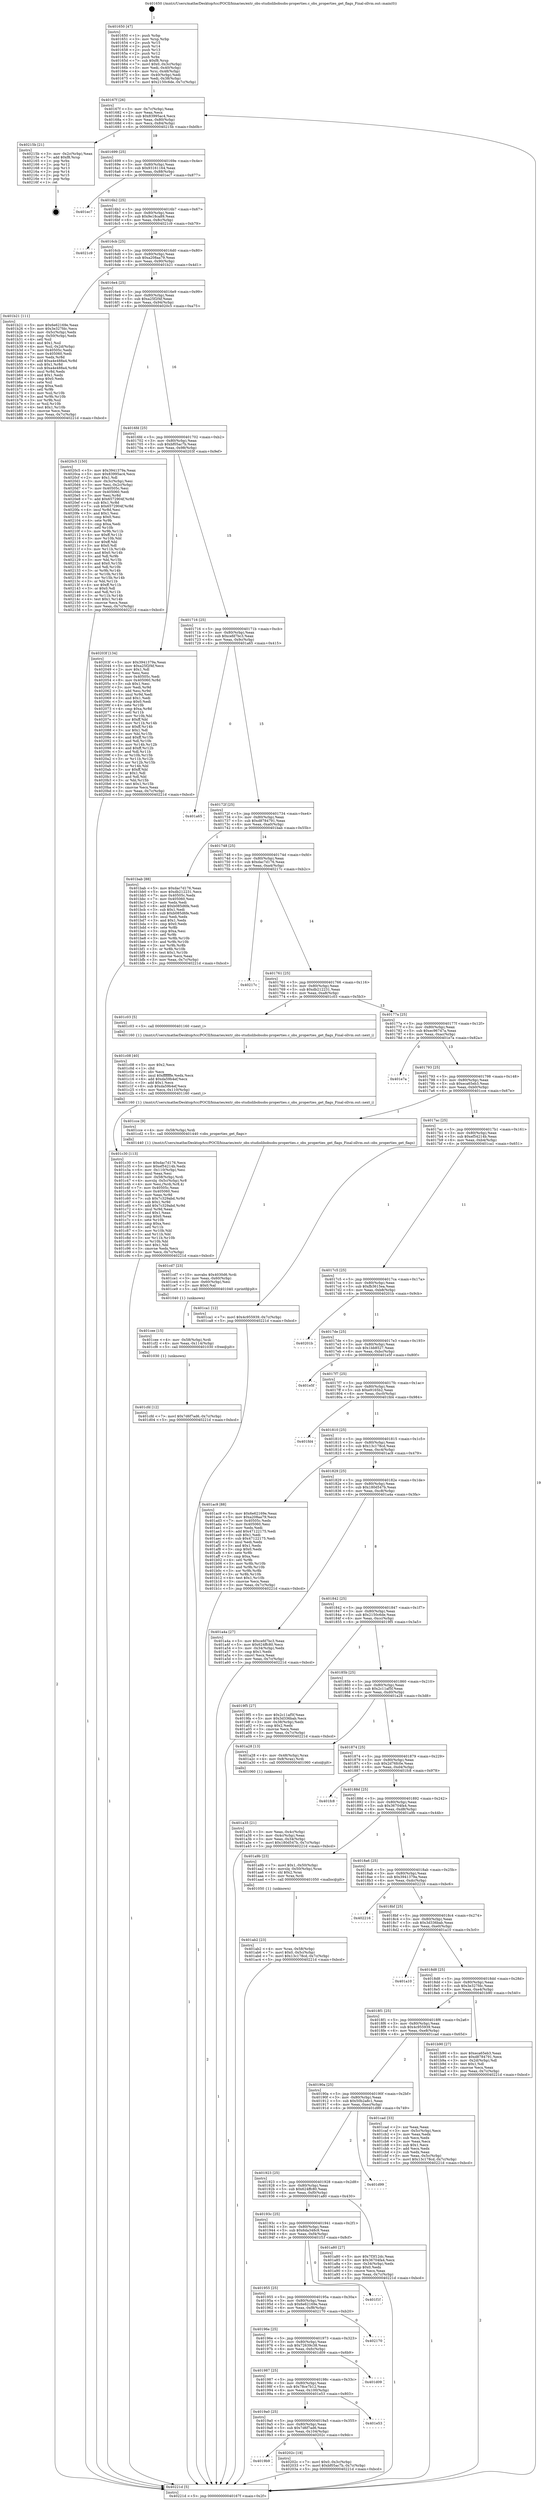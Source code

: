 digraph "0x401650" {
  label = "0x401650 (/mnt/c/Users/mathe/Desktop/tcc/POCII/binaries/extr_obs-studiolibobsobs-properties.c_obs_properties_get_flags_Final-ollvm.out::main(0))"
  labelloc = "t"
  node[shape=record]

  Entry [label="",width=0.3,height=0.3,shape=circle,fillcolor=black,style=filled]
  "0x40167f" [label="{
     0x40167f [26]\l
     | [instrs]\l
     &nbsp;&nbsp;0x40167f \<+3\>: mov -0x7c(%rbp),%eax\l
     &nbsp;&nbsp;0x401682 \<+2\>: mov %eax,%ecx\l
     &nbsp;&nbsp;0x401684 \<+6\>: sub $0x83995ac4,%ecx\l
     &nbsp;&nbsp;0x40168a \<+3\>: mov %eax,-0x80(%rbp)\l
     &nbsp;&nbsp;0x40168d \<+6\>: mov %ecx,-0x84(%rbp)\l
     &nbsp;&nbsp;0x401693 \<+6\>: je 000000000040215b \<main+0xb0b\>\l
  }"]
  "0x40215b" [label="{
     0x40215b [21]\l
     | [instrs]\l
     &nbsp;&nbsp;0x40215b \<+3\>: mov -0x2c(%rbp),%eax\l
     &nbsp;&nbsp;0x40215e \<+7\>: add $0xf8,%rsp\l
     &nbsp;&nbsp;0x402165 \<+1\>: pop %rbx\l
     &nbsp;&nbsp;0x402166 \<+2\>: pop %r12\l
     &nbsp;&nbsp;0x402168 \<+2\>: pop %r13\l
     &nbsp;&nbsp;0x40216a \<+2\>: pop %r14\l
     &nbsp;&nbsp;0x40216c \<+2\>: pop %r15\l
     &nbsp;&nbsp;0x40216e \<+1\>: pop %rbp\l
     &nbsp;&nbsp;0x40216f \<+1\>: ret\l
  }"]
  "0x401699" [label="{
     0x401699 [25]\l
     | [instrs]\l
     &nbsp;&nbsp;0x401699 \<+5\>: jmp 000000000040169e \<main+0x4e\>\l
     &nbsp;&nbsp;0x40169e \<+3\>: mov -0x80(%rbp),%eax\l
     &nbsp;&nbsp;0x4016a1 \<+5\>: sub $0x93161164,%eax\l
     &nbsp;&nbsp;0x4016a6 \<+6\>: mov %eax,-0x88(%rbp)\l
     &nbsp;&nbsp;0x4016ac \<+6\>: je 0000000000401ec7 \<main+0x877\>\l
  }"]
  Exit [label="",width=0.3,height=0.3,shape=circle,fillcolor=black,style=filled,peripheries=2]
  "0x401ec7" [label="{
     0x401ec7\l
  }", style=dashed]
  "0x4016b2" [label="{
     0x4016b2 [25]\l
     | [instrs]\l
     &nbsp;&nbsp;0x4016b2 \<+5\>: jmp 00000000004016b7 \<main+0x67\>\l
     &nbsp;&nbsp;0x4016b7 \<+3\>: mov -0x80(%rbp),%eax\l
     &nbsp;&nbsp;0x4016ba \<+5\>: sub $0x9e18ca89,%eax\l
     &nbsp;&nbsp;0x4016bf \<+6\>: mov %eax,-0x8c(%rbp)\l
     &nbsp;&nbsp;0x4016c5 \<+6\>: je 00000000004021c9 \<main+0xb79\>\l
  }"]
  "0x4019b9" [label="{
     0x4019b9\l
  }", style=dashed]
  "0x4021c9" [label="{
     0x4021c9\l
  }", style=dashed]
  "0x4016cb" [label="{
     0x4016cb [25]\l
     | [instrs]\l
     &nbsp;&nbsp;0x4016cb \<+5\>: jmp 00000000004016d0 \<main+0x80\>\l
     &nbsp;&nbsp;0x4016d0 \<+3\>: mov -0x80(%rbp),%eax\l
     &nbsp;&nbsp;0x4016d3 \<+5\>: sub $0xa208aa79,%eax\l
     &nbsp;&nbsp;0x4016d8 \<+6\>: mov %eax,-0x90(%rbp)\l
     &nbsp;&nbsp;0x4016de \<+6\>: je 0000000000401b21 \<main+0x4d1\>\l
  }"]
  "0x40202c" [label="{
     0x40202c [19]\l
     | [instrs]\l
     &nbsp;&nbsp;0x40202c \<+7\>: movl $0x0,-0x3c(%rbp)\l
     &nbsp;&nbsp;0x402033 \<+7\>: movl $0xbf05ac7b,-0x7c(%rbp)\l
     &nbsp;&nbsp;0x40203a \<+5\>: jmp 000000000040221d \<main+0xbcd\>\l
  }"]
  "0x401b21" [label="{
     0x401b21 [111]\l
     | [instrs]\l
     &nbsp;&nbsp;0x401b21 \<+5\>: mov $0x6e62169e,%eax\l
     &nbsp;&nbsp;0x401b26 \<+5\>: mov $0x3e327fdc,%ecx\l
     &nbsp;&nbsp;0x401b2b \<+3\>: mov -0x5c(%rbp),%edx\l
     &nbsp;&nbsp;0x401b2e \<+3\>: cmp -0x50(%rbp),%edx\l
     &nbsp;&nbsp;0x401b31 \<+4\>: setl %sil\l
     &nbsp;&nbsp;0x401b35 \<+4\>: and $0x1,%sil\l
     &nbsp;&nbsp;0x401b39 \<+4\>: mov %sil,-0x2d(%rbp)\l
     &nbsp;&nbsp;0x401b3d \<+7\>: mov 0x40505c,%edx\l
     &nbsp;&nbsp;0x401b44 \<+7\>: mov 0x405060,%edi\l
     &nbsp;&nbsp;0x401b4b \<+3\>: mov %edx,%r8d\l
     &nbsp;&nbsp;0x401b4e \<+7\>: add $0xa4e488a4,%r8d\l
     &nbsp;&nbsp;0x401b55 \<+4\>: sub $0x1,%r8d\l
     &nbsp;&nbsp;0x401b59 \<+7\>: sub $0xa4e488a4,%r8d\l
     &nbsp;&nbsp;0x401b60 \<+4\>: imul %r8d,%edx\l
     &nbsp;&nbsp;0x401b64 \<+3\>: and $0x1,%edx\l
     &nbsp;&nbsp;0x401b67 \<+3\>: cmp $0x0,%edx\l
     &nbsp;&nbsp;0x401b6a \<+4\>: sete %sil\l
     &nbsp;&nbsp;0x401b6e \<+3\>: cmp $0xa,%edi\l
     &nbsp;&nbsp;0x401b71 \<+4\>: setl %r9b\l
     &nbsp;&nbsp;0x401b75 \<+3\>: mov %sil,%r10b\l
     &nbsp;&nbsp;0x401b78 \<+3\>: and %r9b,%r10b\l
     &nbsp;&nbsp;0x401b7b \<+3\>: xor %r9b,%sil\l
     &nbsp;&nbsp;0x401b7e \<+3\>: or %sil,%r10b\l
     &nbsp;&nbsp;0x401b81 \<+4\>: test $0x1,%r10b\l
     &nbsp;&nbsp;0x401b85 \<+3\>: cmovne %ecx,%eax\l
     &nbsp;&nbsp;0x401b88 \<+3\>: mov %eax,-0x7c(%rbp)\l
     &nbsp;&nbsp;0x401b8b \<+5\>: jmp 000000000040221d \<main+0xbcd\>\l
  }"]
  "0x4016e4" [label="{
     0x4016e4 [25]\l
     | [instrs]\l
     &nbsp;&nbsp;0x4016e4 \<+5\>: jmp 00000000004016e9 \<main+0x99\>\l
     &nbsp;&nbsp;0x4016e9 \<+3\>: mov -0x80(%rbp),%eax\l
     &nbsp;&nbsp;0x4016ec \<+5\>: sub $0xa25f2f4f,%eax\l
     &nbsp;&nbsp;0x4016f1 \<+6\>: mov %eax,-0x94(%rbp)\l
     &nbsp;&nbsp;0x4016f7 \<+6\>: je 00000000004020c5 \<main+0xa75\>\l
  }"]
  "0x4019a0" [label="{
     0x4019a0 [25]\l
     | [instrs]\l
     &nbsp;&nbsp;0x4019a0 \<+5\>: jmp 00000000004019a5 \<main+0x355\>\l
     &nbsp;&nbsp;0x4019a5 \<+3\>: mov -0x80(%rbp),%eax\l
     &nbsp;&nbsp;0x4019a8 \<+5\>: sub $0x7d6f7ad6,%eax\l
     &nbsp;&nbsp;0x4019ad \<+6\>: mov %eax,-0x104(%rbp)\l
     &nbsp;&nbsp;0x4019b3 \<+6\>: je 000000000040202c \<main+0x9dc\>\l
  }"]
  "0x4020c5" [label="{
     0x4020c5 [150]\l
     | [instrs]\l
     &nbsp;&nbsp;0x4020c5 \<+5\>: mov $0x3941379a,%eax\l
     &nbsp;&nbsp;0x4020ca \<+5\>: mov $0x83995ac4,%ecx\l
     &nbsp;&nbsp;0x4020cf \<+2\>: mov $0x1,%dl\l
     &nbsp;&nbsp;0x4020d1 \<+3\>: mov -0x3c(%rbp),%esi\l
     &nbsp;&nbsp;0x4020d4 \<+3\>: mov %esi,-0x2c(%rbp)\l
     &nbsp;&nbsp;0x4020d7 \<+7\>: mov 0x40505c,%esi\l
     &nbsp;&nbsp;0x4020de \<+7\>: mov 0x405060,%edi\l
     &nbsp;&nbsp;0x4020e5 \<+3\>: mov %esi,%r8d\l
     &nbsp;&nbsp;0x4020e8 \<+7\>: add $0x6572904f,%r8d\l
     &nbsp;&nbsp;0x4020ef \<+4\>: sub $0x1,%r8d\l
     &nbsp;&nbsp;0x4020f3 \<+7\>: sub $0x6572904f,%r8d\l
     &nbsp;&nbsp;0x4020fa \<+4\>: imul %r8d,%esi\l
     &nbsp;&nbsp;0x4020fe \<+3\>: and $0x1,%esi\l
     &nbsp;&nbsp;0x402101 \<+3\>: cmp $0x0,%esi\l
     &nbsp;&nbsp;0x402104 \<+4\>: sete %r9b\l
     &nbsp;&nbsp;0x402108 \<+3\>: cmp $0xa,%edi\l
     &nbsp;&nbsp;0x40210b \<+4\>: setl %r10b\l
     &nbsp;&nbsp;0x40210f \<+3\>: mov %r9b,%r11b\l
     &nbsp;&nbsp;0x402112 \<+4\>: xor $0xff,%r11b\l
     &nbsp;&nbsp;0x402116 \<+3\>: mov %r10b,%bl\l
     &nbsp;&nbsp;0x402119 \<+3\>: xor $0xff,%bl\l
     &nbsp;&nbsp;0x40211c \<+3\>: xor $0x0,%dl\l
     &nbsp;&nbsp;0x40211f \<+3\>: mov %r11b,%r14b\l
     &nbsp;&nbsp;0x402122 \<+4\>: and $0x0,%r14b\l
     &nbsp;&nbsp;0x402126 \<+3\>: and %dl,%r9b\l
     &nbsp;&nbsp;0x402129 \<+3\>: mov %bl,%r15b\l
     &nbsp;&nbsp;0x40212c \<+4\>: and $0x0,%r15b\l
     &nbsp;&nbsp;0x402130 \<+3\>: and %dl,%r10b\l
     &nbsp;&nbsp;0x402133 \<+3\>: or %r9b,%r14b\l
     &nbsp;&nbsp;0x402136 \<+3\>: or %r10b,%r15b\l
     &nbsp;&nbsp;0x402139 \<+3\>: xor %r15b,%r14b\l
     &nbsp;&nbsp;0x40213c \<+3\>: or %bl,%r11b\l
     &nbsp;&nbsp;0x40213f \<+4\>: xor $0xff,%r11b\l
     &nbsp;&nbsp;0x402143 \<+3\>: or $0x0,%dl\l
     &nbsp;&nbsp;0x402146 \<+3\>: and %dl,%r11b\l
     &nbsp;&nbsp;0x402149 \<+3\>: or %r11b,%r14b\l
     &nbsp;&nbsp;0x40214c \<+4\>: test $0x1,%r14b\l
     &nbsp;&nbsp;0x402150 \<+3\>: cmovne %ecx,%eax\l
     &nbsp;&nbsp;0x402153 \<+3\>: mov %eax,-0x7c(%rbp)\l
     &nbsp;&nbsp;0x402156 \<+5\>: jmp 000000000040221d \<main+0xbcd\>\l
  }"]
  "0x4016fd" [label="{
     0x4016fd [25]\l
     | [instrs]\l
     &nbsp;&nbsp;0x4016fd \<+5\>: jmp 0000000000401702 \<main+0xb2\>\l
     &nbsp;&nbsp;0x401702 \<+3\>: mov -0x80(%rbp),%eax\l
     &nbsp;&nbsp;0x401705 \<+5\>: sub $0xbf05ac7b,%eax\l
     &nbsp;&nbsp;0x40170a \<+6\>: mov %eax,-0x98(%rbp)\l
     &nbsp;&nbsp;0x401710 \<+6\>: je 000000000040203f \<main+0x9ef\>\l
  }"]
  "0x401e53" [label="{
     0x401e53\l
  }", style=dashed]
  "0x40203f" [label="{
     0x40203f [134]\l
     | [instrs]\l
     &nbsp;&nbsp;0x40203f \<+5\>: mov $0x3941379a,%eax\l
     &nbsp;&nbsp;0x402044 \<+5\>: mov $0xa25f2f4f,%ecx\l
     &nbsp;&nbsp;0x402049 \<+2\>: mov $0x1,%dl\l
     &nbsp;&nbsp;0x40204b \<+2\>: xor %esi,%esi\l
     &nbsp;&nbsp;0x40204d \<+7\>: mov 0x40505c,%edi\l
     &nbsp;&nbsp;0x402054 \<+8\>: mov 0x405060,%r8d\l
     &nbsp;&nbsp;0x40205c \<+3\>: sub $0x1,%esi\l
     &nbsp;&nbsp;0x40205f \<+3\>: mov %edi,%r9d\l
     &nbsp;&nbsp;0x402062 \<+3\>: add %esi,%r9d\l
     &nbsp;&nbsp;0x402065 \<+4\>: imul %r9d,%edi\l
     &nbsp;&nbsp;0x402069 \<+3\>: and $0x1,%edi\l
     &nbsp;&nbsp;0x40206c \<+3\>: cmp $0x0,%edi\l
     &nbsp;&nbsp;0x40206f \<+4\>: sete %r10b\l
     &nbsp;&nbsp;0x402073 \<+4\>: cmp $0xa,%r8d\l
     &nbsp;&nbsp;0x402077 \<+4\>: setl %r11b\l
     &nbsp;&nbsp;0x40207b \<+3\>: mov %r10b,%bl\l
     &nbsp;&nbsp;0x40207e \<+3\>: xor $0xff,%bl\l
     &nbsp;&nbsp;0x402081 \<+3\>: mov %r11b,%r14b\l
     &nbsp;&nbsp;0x402084 \<+4\>: xor $0xff,%r14b\l
     &nbsp;&nbsp;0x402088 \<+3\>: xor $0x1,%dl\l
     &nbsp;&nbsp;0x40208b \<+3\>: mov %bl,%r15b\l
     &nbsp;&nbsp;0x40208e \<+4\>: and $0xff,%r15b\l
     &nbsp;&nbsp;0x402092 \<+3\>: and %dl,%r10b\l
     &nbsp;&nbsp;0x402095 \<+3\>: mov %r14b,%r12b\l
     &nbsp;&nbsp;0x402098 \<+4\>: and $0xff,%r12b\l
     &nbsp;&nbsp;0x40209c \<+3\>: and %dl,%r11b\l
     &nbsp;&nbsp;0x40209f \<+3\>: or %r10b,%r15b\l
     &nbsp;&nbsp;0x4020a2 \<+3\>: or %r11b,%r12b\l
     &nbsp;&nbsp;0x4020a5 \<+3\>: xor %r12b,%r15b\l
     &nbsp;&nbsp;0x4020a8 \<+3\>: or %r14b,%bl\l
     &nbsp;&nbsp;0x4020ab \<+3\>: xor $0xff,%bl\l
     &nbsp;&nbsp;0x4020ae \<+3\>: or $0x1,%dl\l
     &nbsp;&nbsp;0x4020b1 \<+2\>: and %dl,%bl\l
     &nbsp;&nbsp;0x4020b3 \<+3\>: or %bl,%r15b\l
     &nbsp;&nbsp;0x4020b6 \<+4\>: test $0x1,%r15b\l
     &nbsp;&nbsp;0x4020ba \<+3\>: cmovne %ecx,%eax\l
     &nbsp;&nbsp;0x4020bd \<+3\>: mov %eax,-0x7c(%rbp)\l
     &nbsp;&nbsp;0x4020c0 \<+5\>: jmp 000000000040221d \<main+0xbcd\>\l
  }"]
  "0x401716" [label="{
     0x401716 [25]\l
     | [instrs]\l
     &nbsp;&nbsp;0x401716 \<+5\>: jmp 000000000040171b \<main+0xcb\>\l
     &nbsp;&nbsp;0x40171b \<+3\>: mov -0x80(%rbp),%eax\l
     &nbsp;&nbsp;0x40171e \<+5\>: sub $0xcefd7bc3,%eax\l
     &nbsp;&nbsp;0x401723 \<+6\>: mov %eax,-0x9c(%rbp)\l
     &nbsp;&nbsp;0x401729 \<+6\>: je 0000000000401a65 \<main+0x415\>\l
  }"]
  "0x401987" [label="{
     0x401987 [25]\l
     | [instrs]\l
     &nbsp;&nbsp;0x401987 \<+5\>: jmp 000000000040198c \<main+0x33c\>\l
     &nbsp;&nbsp;0x40198c \<+3\>: mov -0x80(%rbp),%eax\l
     &nbsp;&nbsp;0x40198f \<+5\>: sub $0x78ce7b12,%eax\l
     &nbsp;&nbsp;0x401994 \<+6\>: mov %eax,-0x100(%rbp)\l
     &nbsp;&nbsp;0x40199a \<+6\>: je 0000000000401e53 \<main+0x803\>\l
  }"]
  "0x401a65" [label="{
     0x401a65\l
  }", style=dashed]
  "0x40172f" [label="{
     0x40172f [25]\l
     | [instrs]\l
     &nbsp;&nbsp;0x40172f \<+5\>: jmp 0000000000401734 \<main+0xe4\>\l
     &nbsp;&nbsp;0x401734 \<+3\>: mov -0x80(%rbp),%eax\l
     &nbsp;&nbsp;0x401737 \<+5\>: sub $0xd8784791,%eax\l
     &nbsp;&nbsp;0x40173c \<+6\>: mov %eax,-0xa0(%rbp)\l
     &nbsp;&nbsp;0x401742 \<+6\>: je 0000000000401bab \<main+0x55b\>\l
  }"]
  "0x401d09" [label="{
     0x401d09\l
  }", style=dashed]
  "0x401bab" [label="{
     0x401bab [88]\l
     | [instrs]\l
     &nbsp;&nbsp;0x401bab \<+5\>: mov $0xdac7d176,%eax\l
     &nbsp;&nbsp;0x401bb0 \<+5\>: mov $0xdb212231,%ecx\l
     &nbsp;&nbsp;0x401bb5 \<+7\>: mov 0x40505c,%edx\l
     &nbsp;&nbsp;0x401bbc \<+7\>: mov 0x405060,%esi\l
     &nbsp;&nbsp;0x401bc3 \<+2\>: mov %edx,%edi\l
     &nbsp;&nbsp;0x401bc5 \<+6\>: add $0xb085d6fe,%edi\l
     &nbsp;&nbsp;0x401bcb \<+3\>: sub $0x1,%edi\l
     &nbsp;&nbsp;0x401bce \<+6\>: sub $0xb085d6fe,%edi\l
     &nbsp;&nbsp;0x401bd4 \<+3\>: imul %edi,%edx\l
     &nbsp;&nbsp;0x401bd7 \<+3\>: and $0x1,%edx\l
     &nbsp;&nbsp;0x401bda \<+3\>: cmp $0x0,%edx\l
     &nbsp;&nbsp;0x401bdd \<+4\>: sete %r8b\l
     &nbsp;&nbsp;0x401be1 \<+3\>: cmp $0xa,%esi\l
     &nbsp;&nbsp;0x401be4 \<+4\>: setl %r9b\l
     &nbsp;&nbsp;0x401be8 \<+3\>: mov %r8b,%r10b\l
     &nbsp;&nbsp;0x401beb \<+3\>: and %r9b,%r10b\l
     &nbsp;&nbsp;0x401bee \<+3\>: xor %r9b,%r8b\l
     &nbsp;&nbsp;0x401bf1 \<+3\>: or %r8b,%r10b\l
     &nbsp;&nbsp;0x401bf4 \<+4\>: test $0x1,%r10b\l
     &nbsp;&nbsp;0x401bf8 \<+3\>: cmovne %ecx,%eax\l
     &nbsp;&nbsp;0x401bfb \<+3\>: mov %eax,-0x7c(%rbp)\l
     &nbsp;&nbsp;0x401bfe \<+5\>: jmp 000000000040221d \<main+0xbcd\>\l
  }"]
  "0x401748" [label="{
     0x401748 [25]\l
     | [instrs]\l
     &nbsp;&nbsp;0x401748 \<+5\>: jmp 000000000040174d \<main+0xfd\>\l
     &nbsp;&nbsp;0x40174d \<+3\>: mov -0x80(%rbp),%eax\l
     &nbsp;&nbsp;0x401750 \<+5\>: sub $0xdac7d176,%eax\l
     &nbsp;&nbsp;0x401755 \<+6\>: mov %eax,-0xa4(%rbp)\l
     &nbsp;&nbsp;0x40175b \<+6\>: je 000000000040217c \<main+0xb2c\>\l
  }"]
  "0x40196e" [label="{
     0x40196e [25]\l
     | [instrs]\l
     &nbsp;&nbsp;0x40196e \<+5\>: jmp 0000000000401973 \<main+0x323\>\l
     &nbsp;&nbsp;0x401973 \<+3\>: mov -0x80(%rbp),%eax\l
     &nbsp;&nbsp;0x401976 \<+5\>: sub $0x72639c38,%eax\l
     &nbsp;&nbsp;0x40197b \<+6\>: mov %eax,-0xfc(%rbp)\l
     &nbsp;&nbsp;0x401981 \<+6\>: je 0000000000401d09 \<main+0x6b9\>\l
  }"]
  "0x40217c" [label="{
     0x40217c\l
  }", style=dashed]
  "0x401761" [label="{
     0x401761 [25]\l
     | [instrs]\l
     &nbsp;&nbsp;0x401761 \<+5\>: jmp 0000000000401766 \<main+0x116\>\l
     &nbsp;&nbsp;0x401766 \<+3\>: mov -0x80(%rbp),%eax\l
     &nbsp;&nbsp;0x401769 \<+5\>: sub $0xdb212231,%eax\l
     &nbsp;&nbsp;0x40176e \<+6\>: mov %eax,-0xa8(%rbp)\l
     &nbsp;&nbsp;0x401774 \<+6\>: je 0000000000401c03 \<main+0x5b3\>\l
  }"]
  "0x402170" [label="{
     0x402170\l
  }", style=dashed]
  "0x401c03" [label="{
     0x401c03 [5]\l
     | [instrs]\l
     &nbsp;&nbsp;0x401c03 \<+5\>: call 0000000000401160 \<next_i\>\l
     | [calls]\l
     &nbsp;&nbsp;0x401160 \{1\} (/mnt/c/Users/mathe/Desktop/tcc/POCII/binaries/extr_obs-studiolibobsobs-properties.c_obs_properties_get_flags_Final-ollvm.out::next_i)\l
  }"]
  "0x40177a" [label="{
     0x40177a [25]\l
     | [instrs]\l
     &nbsp;&nbsp;0x40177a \<+5\>: jmp 000000000040177f \<main+0x12f\>\l
     &nbsp;&nbsp;0x40177f \<+3\>: mov -0x80(%rbp),%eax\l
     &nbsp;&nbsp;0x401782 \<+5\>: sub $0xec96747a,%eax\l
     &nbsp;&nbsp;0x401787 \<+6\>: mov %eax,-0xac(%rbp)\l
     &nbsp;&nbsp;0x40178d \<+6\>: je 0000000000401e7a \<main+0x82a\>\l
  }"]
  "0x401955" [label="{
     0x401955 [25]\l
     | [instrs]\l
     &nbsp;&nbsp;0x401955 \<+5\>: jmp 000000000040195a \<main+0x30a\>\l
     &nbsp;&nbsp;0x40195a \<+3\>: mov -0x80(%rbp),%eax\l
     &nbsp;&nbsp;0x40195d \<+5\>: sub $0x6e62169e,%eax\l
     &nbsp;&nbsp;0x401962 \<+6\>: mov %eax,-0xf8(%rbp)\l
     &nbsp;&nbsp;0x401968 \<+6\>: je 0000000000402170 \<main+0xb20\>\l
  }"]
  "0x401e7a" [label="{
     0x401e7a\l
  }", style=dashed]
  "0x401793" [label="{
     0x401793 [25]\l
     | [instrs]\l
     &nbsp;&nbsp;0x401793 \<+5\>: jmp 0000000000401798 \<main+0x148\>\l
     &nbsp;&nbsp;0x401798 \<+3\>: mov -0x80(%rbp),%eax\l
     &nbsp;&nbsp;0x40179b \<+5\>: sub $0xeca65eb3,%eax\l
     &nbsp;&nbsp;0x4017a0 \<+6\>: mov %eax,-0xb0(%rbp)\l
     &nbsp;&nbsp;0x4017a6 \<+6\>: je 0000000000401cce \<main+0x67e\>\l
  }"]
  "0x401f1f" [label="{
     0x401f1f\l
  }", style=dashed]
  "0x401cce" [label="{
     0x401cce [9]\l
     | [instrs]\l
     &nbsp;&nbsp;0x401cce \<+4\>: mov -0x58(%rbp),%rdi\l
     &nbsp;&nbsp;0x401cd2 \<+5\>: call 0000000000401440 \<obs_properties_get_flags\>\l
     | [calls]\l
     &nbsp;&nbsp;0x401440 \{1\} (/mnt/c/Users/mathe/Desktop/tcc/POCII/binaries/extr_obs-studiolibobsobs-properties.c_obs_properties_get_flags_Final-ollvm.out::obs_properties_get_flags)\l
  }"]
  "0x4017ac" [label="{
     0x4017ac [25]\l
     | [instrs]\l
     &nbsp;&nbsp;0x4017ac \<+5\>: jmp 00000000004017b1 \<main+0x161\>\l
     &nbsp;&nbsp;0x4017b1 \<+3\>: mov -0x80(%rbp),%eax\l
     &nbsp;&nbsp;0x4017b4 \<+5\>: sub $0xef54214b,%eax\l
     &nbsp;&nbsp;0x4017b9 \<+6\>: mov %eax,-0xb4(%rbp)\l
     &nbsp;&nbsp;0x4017bf \<+6\>: je 0000000000401ca1 \<main+0x651\>\l
  }"]
  "0x401cfd" [label="{
     0x401cfd [12]\l
     | [instrs]\l
     &nbsp;&nbsp;0x401cfd \<+7\>: movl $0x7d6f7ad6,-0x7c(%rbp)\l
     &nbsp;&nbsp;0x401d04 \<+5\>: jmp 000000000040221d \<main+0xbcd\>\l
  }"]
  "0x401ca1" [label="{
     0x401ca1 [12]\l
     | [instrs]\l
     &nbsp;&nbsp;0x401ca1 \<+7\>: movl $0x4c955939,-0x7c(%rbp)\l
     &nbsp;&nbsp;0x401ca8 \<+5\>: jmp 000000000040221d \<main+0xbcd\>\l
  }"]
  "0x4017c5" [label="{
     0x4017c5 [25]\l
     | [instrs]\l
     &nbsp;&nbsp;0x4017c5 \<+5\>: jmp 00000000004017ca \<main+0x17a\>\l
     &nbsp;&nbsp;0x4017ca \<+3\>: mov -0x80(%rbp),%eax\l
     &nbsp;&nbsp;0x4017cd \<+5\>: sub $0xfb3615ea,%eax\l
     &nbsp;&nbsp;0x4017d2 \<+6\>: mov %eax,-0xb8(%rbp)\l
     &nbsp;&nbsp;0x4017d8 \<+6\>: je 000000000040201b \<main+0x9cb\>\l
  }"]
  "0x401cee" [label="{
     0x401cee [15]\l
     | [instrs]\l
     &nbsp;&nbsp;0x401cee \<+4\>: mov -0x58(%rbp),%rdi\l
     &nbsp;&nbsp;0x401cf2 \<+6\>: mov %eax,-0x114(%rbp)\l
     &nbsp;&nbsp;0x401cf8 \<+5\>: call 0000000000401030 \<free@plt\>\l
     | [calls]\l
     &nbsp;&nbsp;0x401030 \{1\} (unknown)\l
  }"]
  "0x40201b" [label="{
     0x40201b\l
  }", style=dashed]
  "0x4017de" [label="{
     0x4017de [25]\l
     | [instrs]\l
     &nbsp;&nbsp;0x4017de \<+5\>: jmp 00000000004017e3 \<main+0x193\>\l
     &nbsp;&nbsp;0x4017e3 \<+3\>: mov -0x80(%rbp),%eax\l
     &nbsp;&nbsp;0x4017e6 \<+5\>: sub $0x1bb8527,%eax\l
     &nbsp;&nbsp;0x4017eb \<+6\>: mov %eax,-0xbc(%rbp)\l
     &nbsp;&nbsp;0x4017f1 \<+6\>: je 0000000000401e5f \<main+0x80f\>\l
  }"]
  "0x401cd7" [label="{
     0x401cd7 [23]\l
     | [instrs]\l
     &nbsp;&nbsp;0x401cd7 \<+10\>: movabs $0x4030d6,%rdi\l
     &nbsp;&nbsp;0x401ce1 \<+3\>: mov %eax,-0x60(%rbp)\l
     &nbsp;&nbsp;0x401ce4 \<+3\>: mov -0x60(%rbp),%esi\l
     &nbsp;&nbsp;0x401ce7 \<+2\>: mov $0x0,%al\l
     &nbsp;&nbsp;0x401ce9 \<+5\>: call 0000000000401040 \<printf@plt\>\l
     | [calls]\l
     &nbsp;&nbsp;0x401040 \{1\} (unknown)\l
  }"]
  "0x401e5f" [label="{
     0x401e5f\l
  }", style=dashed]
  "0x4017f7" [label="{
     0x4017f7 [25]\l
     | [instrs]\l
     &nbsp;&nbsp;0x4017f7 \<+5\>: jmp 00000000004017fc \<main+0x1ac\>\l
     &nbsp;&nbsp;0x4017fc \<+3\>: mov -0x80(%rbp),%eax\l
     &nbsp;&nbsp;0x4017ff \<+5\>: sub $0xe9165b2,%eax\l
     &nbsp;&nbsp;0x401804 \<+6\>: mov %eax,-0xc0(%rbp)\l
     &nbsp;&nbsp;0x40180a \<+6\>: je 0000000000401fd4 \<main+0x984\>\l
  }"]
  "0x401c30" [label="{
     0x401c30 [113]\l
     | [instrs]\l
     &nbsp;&nbsp;0x401c30 \<+5\>: mov $0xdac7d176,%ecx\l
     &nbsp;&nbsp;0x401c35 \<+5\>: mov $0xef54214b,%edx\l
     &nbsp;&nbsp;0x401c3a \<+6\>: mov -0x110(%rbp),%esi\l
     &nbsp;&nbsp;0x401c40 \<+3\>: imul %eax,%esi\l
     &nbsp;&nbsp;0x401c43 \<+4\>: mov -0x58(%rbp),%rdi\l
     &nbsp;&nbsp;0x401c47 \<+4\>: movslq -0x5c(%rbp),%r8\l
     &nbsp;&nbsp;0x401c4b \<+4\>: mov %esi,(%rdi,%r8,4)\l
     &nbsp;&nbsp;0x401c4f \<+7\>: mov 0x40505c,%eax\l
     &nbsp;&nbsp;0x401c56 \<+7\>: mov 0x405060,%esi\l
     &nbsp;&nbsp;0x401c5d \<+3\>: mov %eax,%r9d\l
     &nbsp;&nbsp;0x401c60 \<+7\>: sub $0x7c329abd,%r9d\l
     &nbsp;&nbsp;0x401c67 \<+4\>: sub $0x1,%r9d\l
     &nbsp;&nbsp;0x401c6b \<+7\>: add $0x7c329abd,%r9d\l
     &nbsp;&nbsp;0x401c72 \<+4\>: imul %r9d,%eax\l
     &nbsp;&nbsp;0x401c76 \<+3\>: and $0x1,%eax\l
     &nbsp;&nbsp;0x401c79 \<+3\>: cmp $0x0,%eax\l
     &nbsp;&nbsp;0x401c7c \<+4\>: sete %r10b\l
     &nbsp;&nbsp;0x401c80 \<+3\>: cmp $0xa,%esi\l
     &nbsp;&nbsp;0x401c83 \<+4\>: setl %r11b\l
     &nbsp;&nbsp;0x401c87 \<+3\>: mov %r10b,%bl\l
     &nbsp;&nbsp;0x401c8a \<+3\>: and %r11b,%bl\l
     &nbsp;&nbsp;0x401c8d \<+3\>: xor %r11b,%r10b\l
     &nbsp;&nbsp;0x401c90 \<+3\>: or %r10b,%bl\l
     &nbsp;&nbsp;0x401c93 \<+3\>: test $0x1,%bl\l
     &nbsp;&nbsp;0x401c96 \<+3\>: cmovne %edx,%ecx\l
     &nbsp;&nbsp;0x401c99 \<+3\>: mov %ecx,-0x7c(%rbp)\l
     &nbsp;&nbsp;0x401c9c \<+5\>: jmp 000000000040221d \<main+0xbcd\>\l
  }"]
  "0x401fd4" [label="{
     0x401fd4\l
  }", style=dashed]
  "0x401810" [label="{
     0x401810 [25]\l
     | [instrs]\l
     &nbsp;&nbsp;0x401810 \<+5\>: jmp 0000000000401815 \<main+0x1c5\>\l
     &nbsp;&nbsp;0x401815 \<+3\>: mov -0x80(%rbp),%eax\l
     &nbsp;&nbsp;0x401818 \<+5\>: sub $0x13c178cd,%eax\l
     &nbsp;&nbsp;0x40181d \<+6\>: mov %eax,-0xc4(%rbp)\l
     &nbsp;&nbsp;0x401823 \<+6\>: je 0000000000401ac9 \<main+0x479\>\l
  }"]
  "0x401c08" [label="{
     0x401c08 [40]\l
     | [instrs]\l
     &nbsp;&nbsp;0x401c08 \<+5\>: mov $0x2,%ecx\l
     &nbsp;&nbsp;0x401c0d \<+1\>: cltd\l
     &nbsp;&nbsp;0x401c0e \<+2\>: idiv %ecx\l
     &nbsp;&nbsp;0x401c10 \<+6\>: imul $0xfffffffe,%edx,%ecx\l
     &nbsp;&nbsp;0x401c16 \<+6\>: add $0xda59b4ef,%ecx\l
     &nbsp;&nbsp;0x401c1c \<+3\>: add $0x1,%ecx\l
     &nbsp;&nbsp;0x401c1f \<+6\>: sub $0xda59b4ef,%ecx\l
     &nbsp;&nbsp;0x401c25 \<+6\>: mov %ecx,-0x110(%rbp)\l
     &nbsp;&nbsp;0x401c2b \<+5\>: call 0000000000401160 \<next_i\>\l
     | [calls]\l
     &nbsp;&nbsp;0x401160 \{1\} (/mnt/c/Users/mathe/Desktop/tcc/POCII/binaries/extr_obs-studiolibobsobs-properties.c_obs_properties_get_flags_Final-ollvm.out::next_i)\l
  }"]
  "0x401ac9" [label="{
     0x401ac9 [88]\l
     | [instrs]\l
     &nbsp;&nbsp;0x401ac9 \<+5\>: mov $0x6e62169e,%eax\l
     &nbsp;&nbsp;0x401ace \<+5\>: mov $0xa208aa79,%ecx\l
     &nbsp;&nbsp;0x401ad3 \<+7\>: mov 0x40505c,%edx\l
     &nbsp;&nbsp;0x401ada \<+7\>: mov 0x405060,%esi\l
     &nbsp;&nbsp;0x401ae1 \<+2\>: mov %edx,%edi\l
     &nbsp;&nbsp;0x401ae3 \<+6\>: add $0x47122175,%edi\l
     &nbsp;&nbsp;0x401ae9 \<+3\>: sub $0x1,%edi\l
     &nbsp;&nbsp;0x401aec \<+6\>: sub $0x47122175,%edi\l
     &nbsp;&nbsp;0x401af2 \<+3\>: imul %edi,%edx\l
     &nbsp;&nbsp;0x401af5 \<+3\>: and $0x1,%edx\l
     &nbsp;&nbsp;0x401af8 \<+3\>: cmp $0x0,%edx\l
     &nbsp;&nbsp;0x401afb \<+4\>: sete %r8b\l
     &nbsp;&nbsp;0x401aff \<+3\>: cmp $0xa,%esi\l
     &nbsp;&nbsp;0x401b02 \<+4\>: setl %r9b\l
     &nbsp;&nbsp;0x401b06 \<+3\>: mov %r8b,%r10b\l
     &nbsp;&nbsp;0x401b09 \<+3\>: and %r9b,%r10b\l
     &nbsp;&nbsp;0x401b0c \<+3\>: xor %r9b,%r8b\l
     &nbsp;&nbsp;0x401b0f \<+3\>: or %r8b,%r10b\l
     &nbsp;&nbsp;0x401b12 \<+4\>: test $0x1,%r10b\l
     &nbsp;&nbsp;0x401b16 \<+3\>: cmovne %ecx,%eax\l
     &nbsp;&nbsp;0x401b19 \<+3\>: mov %eax,-0x7c(%rbp)\l
     &nbsp;&nbsp;0x401b1c \<+5\>: jmp 000000000040221d \<main+0xbcd\>\l
  }"]
  "0x401829" [label="{
     0x401829 [25]\l
     | [instrs]\l
     &nbsp;&nbsp;0x401829 \<+5\>: jmp 000000000040182e \<main+0x1de\>\l
     &nbsp;&nbsp;0x40182e \<+3\>: mov -0x80(%rbp),%eax\l
     &nbsp;&nbsp;0x401831 \<+5\>: sub $0x180d547b,%eax\l
     &nbsp;&nbsp;0x401836 \<+6\>: mov %eax,-0xc8(%rbp)\l
     &nbsp;&nbsp;0x40183c \<+6\>: je 0000000000401a4a \<main+0x3fa\>\l
  }"]
  "0x401ab2" [label="{
     0x401ab2 [23]\l
     | [instrs]\l
     &nbsp;&nbsp;0x401ab2 \<+4\>: mov %rax,-0x58(%rbp)\l
     &nbsp;&nbsp;0x401ab6 \<+7\>: movl $0x0,-0x5c(%rbp)\l
     &nbsp;&nbsp;0x401abd \<+7\>: movl $0x13c178cd,-0x7c(%rbp)\l
     &nbsp;&nbsp;0x401ac4 \<+5\>: jmp 000000000040221d \<main+0xbcd\>\l
  }"]
  "0x401a4a" [label="{
     0x401a4a [27]\l
     | [instrs]\l
     &nbsp;&nbsp;0x401a4a \<+5\>: mov $0xcefd7bc3,%eax\l
     &nbsp;&nbsp;0x401a4f \<+5\>: mov $0x624ffc80,%ecx\l
     &nbsp;&nbsp;0x401a54 \<+3\>: mov -0x34(%rbp),%edx\l
     &nbsp;&nbsp;0x401a57 \<+3\>: cmp $0x1,%edx\l
     &nbsp;&nbsp;0x401a5a \<+3\>: cmovl %ecx,%eax\l
     &nbsp;&nbsp;0x401a5d \<+3\>: mov %eax,-0x7c(%rbp)\l
     &nbsp;&nbsp;0x401a60 \<+5\>: jmp 000000000040221d \<main+0xbcd\>\l
  }"]
  "0x401842" [label="{
     0x401842 [25]\l
     | [instrs]\l
     &nbsp;&nbsp;0x401842 \<+5\>: jmp 0000000000401847 \<main+0x1f7\>\l
     &nbsp;&nbsp;0x401847 \<+3\>: mov -0x80(%rbp),%eax\l
     &nbsp;&nbsp;0x40184a \<+5\>: sub $0x2150c6de,%eax\l
     &nbsp;&nbsp;0x40184f \<+6\>: mov %eax,-0xcc(%rbp)\l
     &nbsp;&nbsp;0x401855 \<+6\>: je 00000000004019f5 \<main+0x3a5\>\l
  }"]
  "0x40193c" [label="{
     0x40193c [25]\l
     | [instrs]\l
     &nbsp;&nbsp;0x40193c \<+5\>: jmp 0000000000401941 \<main+0x2f1\>\l
     &nbsp;&nbsp;0x401941 \<+3\>: mov -0x80(%rbp),%eax\l
     &nbsp;&nbsp;0x401944 \<+5\>: sub $0x6da348c9,%eax\l
     &nbsp;&nbsp;0x401949 \<+6\>: mov %eax,-0xf4(%rbp)\l
     &nbsp;&nbsp;0x40194f \<+6\>: je 0000000000401f1f \<main+0x8cf\>\l
  }"]
  "0x4019f5" [label="{
     0x4019f5 [27]\l
     | [instrs]\l
     &nbsp;&nbsp;0x4019f5 \<+5\>: mov $0x2c11af5f,%eax\l
     &nbsp;&nbsp;0x4019fa \<+5\>: mov $0x3d336bab,%ecx\l
     &nbsp;&nbsp;0x4019ff \<+3\>: mov -0x38(%rbp),%edx\l
     &nbsp;&nbsp;0x401a02 \<+3\>: cmp $0x2,%edx\l
     &nbsp;&nbsp;0x401a05 \<+3\>: cmovne %ecx,%eax\l
     &nbsp;&nbsp;0x401a08 \<+3\>: mov %eax,-0x7c(%rbp)\l
     &nbsp;&nbsp;0x401a0b \<+5\>: jmp 000000000040221d \<main+0xbcd\>\l
  }"]
  "0x40185b" [label="{
     0x40185b [25]\l
     | [instrs]\l
     &nbsp;&nbsp;0x40185b \<+5\>: jmp 0000000000401860 \<main+0x210\>\l
     &nbsp;&nbsp;0x401860 \<+3\>: mov -0x80(%rbp),%eax\l
     &nbsp;&nbsp;0x401863 \<+5\>: sub $0x2c11af5f,%eax\l
     &nbsp;&nbsp;0x401868 \<+6\>: mov %eax,-0xd0(%rbp)\l
     &nbsp;&nbsp;0x40186e \<+6\>: je 0000000000401a28 \<main+0x3d8\>\l
  }"]
  "0x40221d" [label="{
     0x40221d [5]\l
     | [instrs]\l
     &nbsp;&nbsp;0x40221d \<+5\>: jmp 000000000040167f \<main+0x2f\>\l
  }"]
  "0x401650" [label="{
     0x401650 [47]\l
     | [instrs]\l
     &nbsp;&nbsp;0x401650 \<+1\>: push %rbp\l
     &nbsp;&nbsp;0x401651 \<+3\>: mov %rsp,%rbp\l
     &nbsp;&nbsp;0x401654 \<+2\>: push %r15\l
     &nbsp;&nbsp;0x401656 \<+2\>: push %r14\l
     &nbsp;&nbsp;0x401658 \<+2\>: push %r13\l
     &nbsp;&nbsp;0x40165a \<+2\>: push %r12\l
     &nbsp;&nbsp;0x40165c \<+1\>: push %rbx\l
     &nbsp;&nbsp;0x40165d \<+7\>: sub $0xf8,%rsp\l
     &nbsp;&nbsp;0x401664 \<+7\>: movl $0x0,-0x3c(%rbp)\l
     &nbsp;&nbsp;0x40166b \<+3\>: mov %edi,-0x40(%rbp)\l
     &nbsp;&nbsp;0x40166e \<+4\>: mov %rsi,-0x48(%rbp)\l
     &nbsp;&nbsp;0x401672 \<+3\>: mov -0x40(%rbp),%edi\l
     &nbsp;&nbsp;0x401675 \<+3\>: mov %edi,-0x38(%rbp)\l
     &nbsp;&nbsp;0x401678 \<+7\>: movl $0x2150c6de,-0x7c(%rbp)\l
  }"]
  "0x401a80" [label="{
     0x401a80 [27]\l
     | [instrs]\l
     &nbsp;&nbsp;0x401a80 \<+5\>: mov $0x7f3f12dc,%eax\l
     &nbsp;&nbsp;0x401a85 \<+5\>: mov $0x36704fa4,%ecx\l
     &nbsp;&nbsp;0x401a8a \<+3\>: mov -0x34(%rbp),%edx\l
     &nbsp;&nbsp;0x401a8d \<+3\>: cmp $0x0,%edx\l
     &nbsp;&nbsp;0x401a90 \<+3\>: cmove %ecx,%eax\l
     &nbsp;&nbsp;0x401a93 \<+3\>: mov %eax,-0x7c(%rbp)\l
     &nbsp;&nbsp;0x401a96 \<+5\>: jmp 000000000040221d \<main+0xbcd\>\l
  }"]
  "0x401a28" [label="{
     0x401a28 [13]\l
     | [instrs]\l
     &nbsp;&nbsp;0x401a28 \<+4\>: mov -0x48(%rbp),%rax\l
     &nbsp;&nbsp;0x401a2c \<+4\>: mov 0x8(%rax),%rdi\l
     &nbsp;&nbsp;0x401a30 \<+5\>: call 0000000000401060 \<atoi@plt\>\l
     | [calls]\l
     &nbsp;&nbsp;0x401060 \{1\} (unknown)\l
  }"]
  "0x401874" [label="{
     0x401874 [25]\l
     | [instrs]\l
     &nbsp;&nbsp;0x401874 \<+5\>: jmp 0000000000401879 \<main+0x229\>\l
     &nbsp;&nbsp;0x401879 \<+3\>: mov -0x80(%rbp),%eax\l
     &nbsp;&nbsp;0x40187c \<+5\>: sub $0x2d76fc0e,%eax\l
     &nbsp;&nbsp;0x401881 \<+6\>: mov %eax,-0xd4(%rbp)\l
     &nbsp;&nbsp;0x401887 \<+6\>: je 0000000000401fc8 \<main+0x978\>\l
  }"]
  "0x401a35" [label="{
     0x401a35 [21]\l
     | [instrs]\l
     &nbsp;&nbsp;0x401a35 \<+3\>: mov %eax,-0x4c(%rbp)\l
     &nbsp;&nbsp;0x401a38 \<+3\>: mov -0x4c(%rbp),%eax\l
     &nbsp;&nbsp;0x401a3b \<+3\>: mov %eax,-0x34(%rbp)\l
     &nbsp;&nbsp;0x401a3e \<+7\>: movl $0x180d547b,-0x7c(%rbp)\l
     &nbsp;&nbsp;0x401a45 \<+5\>: jmp 000000000040221d \<main+0xbcd\>\l
  }"]
  "0x401923" [label="{
     0x401923 [25]\l
     | [instrs]\l
     &nbsp;&nbsp;0x401923 \<+5\>: jmp 0000000000401928 \<main+0x2d8\>\l
     &nbsp;&nbsp;0x401928 \<+3\>: mov -0x80(%rbp),%eax\l
     &nbsp;&nbsp;0x40192b \<+5\>: sub $0x624ffc80,%eax\l
     &nbsp;&nbsp;0x401930 \<+6\>: mov %eax,-0xf0(%rbp)\l
     &nbsp;&nbsp;0x401936 \<+6\>: je 0000000000401a80 \<main+0x430\>\l
  }"]
  "0x401fc8" [label="{
     0x401fc8\l
  }", style=dashed]
  "0x40188d" [label="{
     0x40188d [25]\l
     | [instrs]\l
     &nbsp;&nbsp;0x40188d \<+5\>: jmp 0000000000401892 \<main+0x242\>\l
     &nbsp;&nbsp;0x401892 \<+3\>: mov -0x80(%rbp),%eax\l
     &nbsp;&nbsp;0x401895 \<+5\>: sub $0x36704fa4,%eax\l
     &nbsp;&nbsp;0x40189a \<+6\>: mov %eax,-0xd8(%rbp)\l
     &nbsp;&nbsp;0x4018a0 \<+6\>: je 0000000000401a9b \<main+0x44b\>\l
  }"]
  "0x401d99" [label="{
     0x401d99\l
  }", style=dashed]
  "0x401a9b" [label="{
     0x401a9b [23]\l
     | [instrs]\l
     &nbsp;&nbsp;0x401a9b \<+7\>: movl $0x1,-0x50(%rbp)\l
     &nbsp;&nbsp;0x401aa2 \<+4\>: movslq -0x50(%rbp),%rax\l
     &nbsp;&nbsp;0x401aa6 \<+4\>: shl $0x2,%rax\l
     &nbsp;&nbsp;0x401aaa \<+3\>: mov %rax,%rdi\l
     &nbsp;&nbsp;0x401aad \<+5\>: call 0000000000401050 \<malloc@plt\>\l
     | [calls]\l
     &nbsp;&nbsp;0x401050 \{1\} (unknown)\l
  }"]
  "0x4018a6" [label="{
     0x4018a6 [25]\l
     | [instrs]\l
     &nbsp;&nbsp;0x4018a6 \<+5\>: jmp 00000000004018ab \<main+0x25b\>\l
     &nbsp;&nbsp;0x4018ab \<+3\>: mov -0x80(%rbp),%eax\l
     &nbsp;&nbsp;0x4018ae \<+5\>: sub $0x3941379a,%eax\l
     &nbsp;&nbsp;0x4018b3 \<+6\>: mov %eax,-0xdc(%rbp)\l
     &nbsp;&nbsp;0x4018b9 \<+6\>: je 0000000000402216 \<main+0xbc6\>\l
  }"]
  "0x40190a" [label="{
     0x40190a [25]\l
     | [instrs]\l
     &nbsp;&nbsp;0x40190a \<+5\>: jmp 000000000040190f \<main+0x2bf\>\l
     &nbsp;&nbsp;0x40190f \<+3\>: mov -0x80(%rbp),%eax\l
     &nbsp;&nbsp;0x401912 \<+5\>: sub $0x50b2a8c1,%eax\l
     &nbsp;&nbsp;0x401917 \<+6\>: mov %eax,-0xec(%rbp)\l
     &nbsp;&nbsp;0x40191d \<+6\>: je 0000000000401d99 \<main+0x749\>\l
  }"]
  "0x402216" [label="{
     0x402216\l
  }", style=dashed]
  "0x4018bf" [label="{
     0x4018bf [25]\l
     | [instrs]\l
     &nbsp;&nbsp;0x4018bf \<+5\>: jmp 00000000004018c4 \<main+0x274\>\l
     &nbsp;&nbsp;0x4018c4 \<+3\>: mov -0x80(%rbp),%eax\l
     &nbsp;&nbsp;0x4018c7 \<+5\>: sub $0x3d336bab,%eax\l
     &nbsp;&nbsp;0x4018cc \<+6\>: mov %eax,-0xe0(%rbp)\l
     &nbsp;&nbsp;0x4018d2 \<+6\>: je 0000000000401a10 \<main+0x3c0\>\l
  }"]
  "0x401cad" [label="{
     0x401cad [33]\l
     | [instrs]\l
     &nbsp;&nbsp;0x401cad \<+2\>: xor %eax,%eax\l
     &nbsp;&nbsp;0x401caf \<+3\>: mov -0x5c(%rbp),%ecx\l
     &nbsp;&nbsp;0x401cb2 \<+2\>: mov %eax,%edx\l
     &nbsp;&nbsp;0x401cb4 \<+2\>: sub %ecx,%edx\l
     &nbsp;&nbsp;0x401cb6 \<+2\>: mov %eax,%ecx\l
     &nbsp;&nbsp;0x401cb8 \<+3\>: sub $0x1,%ecx\l
     &nbsp;&nbsp;0x401cbb \<+2\>: add %ecx,%edx\l
     &nbsp;&nbsp;0x401cbd \<+2\>: sub %edx,%eax\l
     &nbsp;&nbsp;0x401cbf \<+3\>: mov %eax,-0x5c(%rbp)\l
     &nbsp;&nbsp;0x401cc2 \<+7\>: movl $0x13c178cd,-0x7c(%rbp)\l
     &nbsp;&nbsp;0x401cc9 \<+5\>: jmp 000000000040221d \<main+0xbcd\>\l
  }"]
  "0x401a10" [label="{
     0x401a10\l
  }", style=dashed]
  "0x4018d8" [label="{
     0x4018d8 [25]\l
     | [instrs]\l
     &nbsp;&nbsp;0x4018d8 \<+5\>: jmp 00000000004018dd \<main+0x28d\>\l
     &nbsp;&nbsp;0x4018dd \<+3\>: mov -0x80(%rbp),%eax\l
     &nbsp;&nbsp;0x4018e0 \<+5\>: sub $0x3e327fdc,%eax\l
     &nbsp;&nbsp;0x4018e5 \<+6\>: mov %eax,-0xe4(%rbp)\l
     &nbsp;&nbsp;0x4018eb \<+6\>: je 0000000000401b90 \<main+0x540\>\l
  }"]
  "0x4018f1" [label="{
     0x4018f1 [25]\l
     | [instrs]\l
     &nbsp;&nbsp;0x4018f1 \<+5\>: jmp 00000000004018f6 \<main+0x2a6\>\l
     &nbsp;&nbsp;0x4018f6 \<+3\>: mov -0x80(%rbp),%eax\l
     &nbsp;&nbsp;0x4018f9 \<+5\>: sub $0x4c955939,%eax\l
     &nbsp;&nbsp;0x4018fe \<+6\>: mov %eax,-0xe8(%rbp)\l
     &nbsp;&nbsp;0x401904 \<+6\>: je 0000000000401cad \<main+0x65d\>\l
  }"]
  "0x401b90" [label="{
     0x401b90 [27]\l
     | [instrs]\l
     &nbsp;&nbsp;0x401b90 \<+5\>: mov $0xeca65eb3,%eax\l
     &nbsp;&nbsp;0x401b95 \<+5\>: mov $0xd8784791,%ecx\l
     &nbsp;&nbsp;0x401b9a \<+3\>: mov -0x2d(%rbp),%dl\l
     &nbsp;&nbsp;0x401b9d \<+3\>: test $0x1,%dl\l
     &nbsp;&nbsp;0x401ba0 \<+3\>: cmovne %ecx,%eax\l
     &nbsp;&nbsp;0x401ba3 \<+3\>: mov %eax,-0x7c(%rbp)\l
     &nbsp;&nbsp;0x401ba6 \<+5\>: jmp 000000000040221d \<main+0xbcd\>\l
  }"]
  Entry -> "0x401650" [label=" 1"]
  "0x40167f" -> "0x40215b" [label=" 1"]
  "0x40167f" -> "0x401699" [label=" 19"]
  "0x40215b" -> Exit [label=" 1"]
  "0x401699" -> "0x401ec7" [label=" 0"]
  "0x401699" -> "0x4016b2" [label=" 19"]
  "0x4020c5" -> "0x40221d" [label=" 1"]
  "0x4016b2" -> "0x4021c9" [label=" 0"]
  "0x4016b2" -> "0x4016cb" [label=" 19"]
  "0x40203f" -> "0x40221d" [label=" 1"]
  "0x4016cb" -> "0x401b21" [label=" 2"]
  "0x4016cb" -> "0x4016e4" [label=" 17"]
  "0x40202c" -> "0x40221d" [label=" 1"]
  "0x4016e4" -> "0x4020c5" [label=" 1"]
  "0x4016e4" -> "0x4016fd" [label=" 16"]
  "0x4019a0" -> "0x40202c" [label=" 1"]
  "0x4016fd" -> "0x40203f" [label=" 1"]
  "0x4016fd" -> "0x401716" [label=" 15"]
  "0x4019a0" -> "0x4019b9" [label=" 0"]
  "0x401716" -> "0x401a65" [label=" 0"]
  "0x401716" -> "0x40172f" [label=" 15"]
  "0x401987" -> "0x401e53" [label=" 0"]
  "0x40172f" -> "0x401bab" [label=" 1"]
  "0x40172f" -> "0x401748" [label=" 14"]
  "0x401987" -> "0x4019a0" [label=" 1"]
  "0x401748" -> "0x40217c" [label=" 0"]
  "0x401748" -> "0x401761" [label=" 14"]
  "0x40196e" -> "0x401d09" [label=" 0"]
  "0x401761" -> "0x401c03" [label=" 1"]
  "0x401761" -> "0x40177a" [label=" 13"]
  "0x40196e" -> "0x401987" [label=" 1"]
  "0x40177a" -> "0x401e7a" [label=" 0"]
  "0x40177a" -> "0x401793" [label=" 13"]
  "0x401955" -> "0x402170" [label=" 0"]
  "0x401793" -> "0x401cce" [label=" 1"]
  "0x401793" -> "0x4017ac" [label=" 12"]
  "0x401955" -> "0x40196e" [label=" 1"]
  "0x4017ac" -> "0x401ca1" [label=" 1"]
  "0x4017ac" -> "0x4017c5" [label=" 11"]
  "0x40193c" -> "0x401f1f" [label=" 0"]
  "0x4017c5" -> "0x40201b" [label=" 0"]
  "0x4017c5" -> "0x4017de" [label=" 11"]
  "0x40193c" -> "0x401955" [label=" 1"]
  "0x4017de" -> "0x401e5f" [label=" 0"]
  "0x4017de" -> "0x4017f7" [label=" 11"]
  "0x401cfd" -> "0x40221d" [label=" 1"]
  "0x4017f7" -> "0x401fd4" [label=" 0"]
  "0x4017f7" -> "0x401810" [label=" 11"]
  "0x401cee" -> "0x401cfd" [label=" 1"]
  "0x401810" -> "0x401ac9" [label=" 2"]
  "0x401810" -> "0x401829" [label=" 9"]
  "0x401cd7" -> "0x401cee" [label=" 1"]
  "0x401829" -> "0x401a4a" [label=" 1"]
  "0x401829" -> "0x401842" [label=" 8"]
  "0x401cce" -> "0x401cd7" [label=" 1"]
  "0x401842" -> "0x4019f5" [label=" 1"]
  "0x401842" -> "0x40185b" [label=" 7"]
  "0x4019f5" -> "0x40221d" [label=" 1"]
  "0x401650" -> "0x40167f" [label=" 1"]
  "0x40221d" -> "0x40167f" [label=" 19"]
  "0x401cad" -> "0x40221d" [label=" 1"]
  "0x40185b" -> "0x401a28" [label=" 1"]
  "0x40185b" -> "0x401874" [label=" 6"]
  "0x401a28" -> "0x401a35" [label=" 1"]
  "0x401a35" -> "0x40221d" [label=" 1"]
  "0x401a4a" -> "0x40221d" [label=" 1"]
  "0x401ca1" -> "0x40221d" [label=" 1"]
  "0x401874" -> "0x401fc8" [label=" 0"]
  "0x401874" -> "0x40188d" [label=" 6"]
  "0x401c08" -> "0x401c30" [label=" 1"]
  "0x40188d" -> "0x401a9b" [label=" 1"]
  "0x40188d" -> "0x4018a6" [label=" 5"]
  "0x401c03" -> "0x401c08" [label=" 1"]
  "0x4018a6" -> "0x402216" [label=" 0"]
  "0x4018a6" -> "0x4018bf" [label=" 5"]
  "0x401b90" -> "0x40221d" [label=" 2"]
  "0x4018bf" -> "0x401a10" [label=" 0"]
  "0x4018bf" -> "0x4018d8" [label=" 5"]
  "0x401b21" -> "0x40221d" [label=" 2"]
  "0x4018d8" -> "0x401b90" [label=" 2"]
  "0x4018d8" -> "0x4018f1" [label=" 3"]
  "0x401ac9" -> "0x40221d" [label=" 2"]
  "0x4018f1" -> "0x401cad" [label=" 1"]
  "0x4018f1" -> "0x40190a" [label=" 2"]
  "0x401bab" -> "0x40221d" [label=" 1"]
  "0x40190a" -> "0x401d99" [label=" 0"]
  "0x40190a" -> "0x401923" [label=" 2"]
  "0x401c30" -> "0x40221d" [label=" 1"]
  "0x401923" -> "0x401a80" [label=" 1"]
  "0x401923" -> "0x40193c" [label=" 1"]
  "0x401a80" -> "0x40221d" [label=" 1"]
  "0x401a9b" -> "0x401ab2" [label=" 1"]
  "0x401ab2" -> "0x40221d" [label=" 1"]
}
